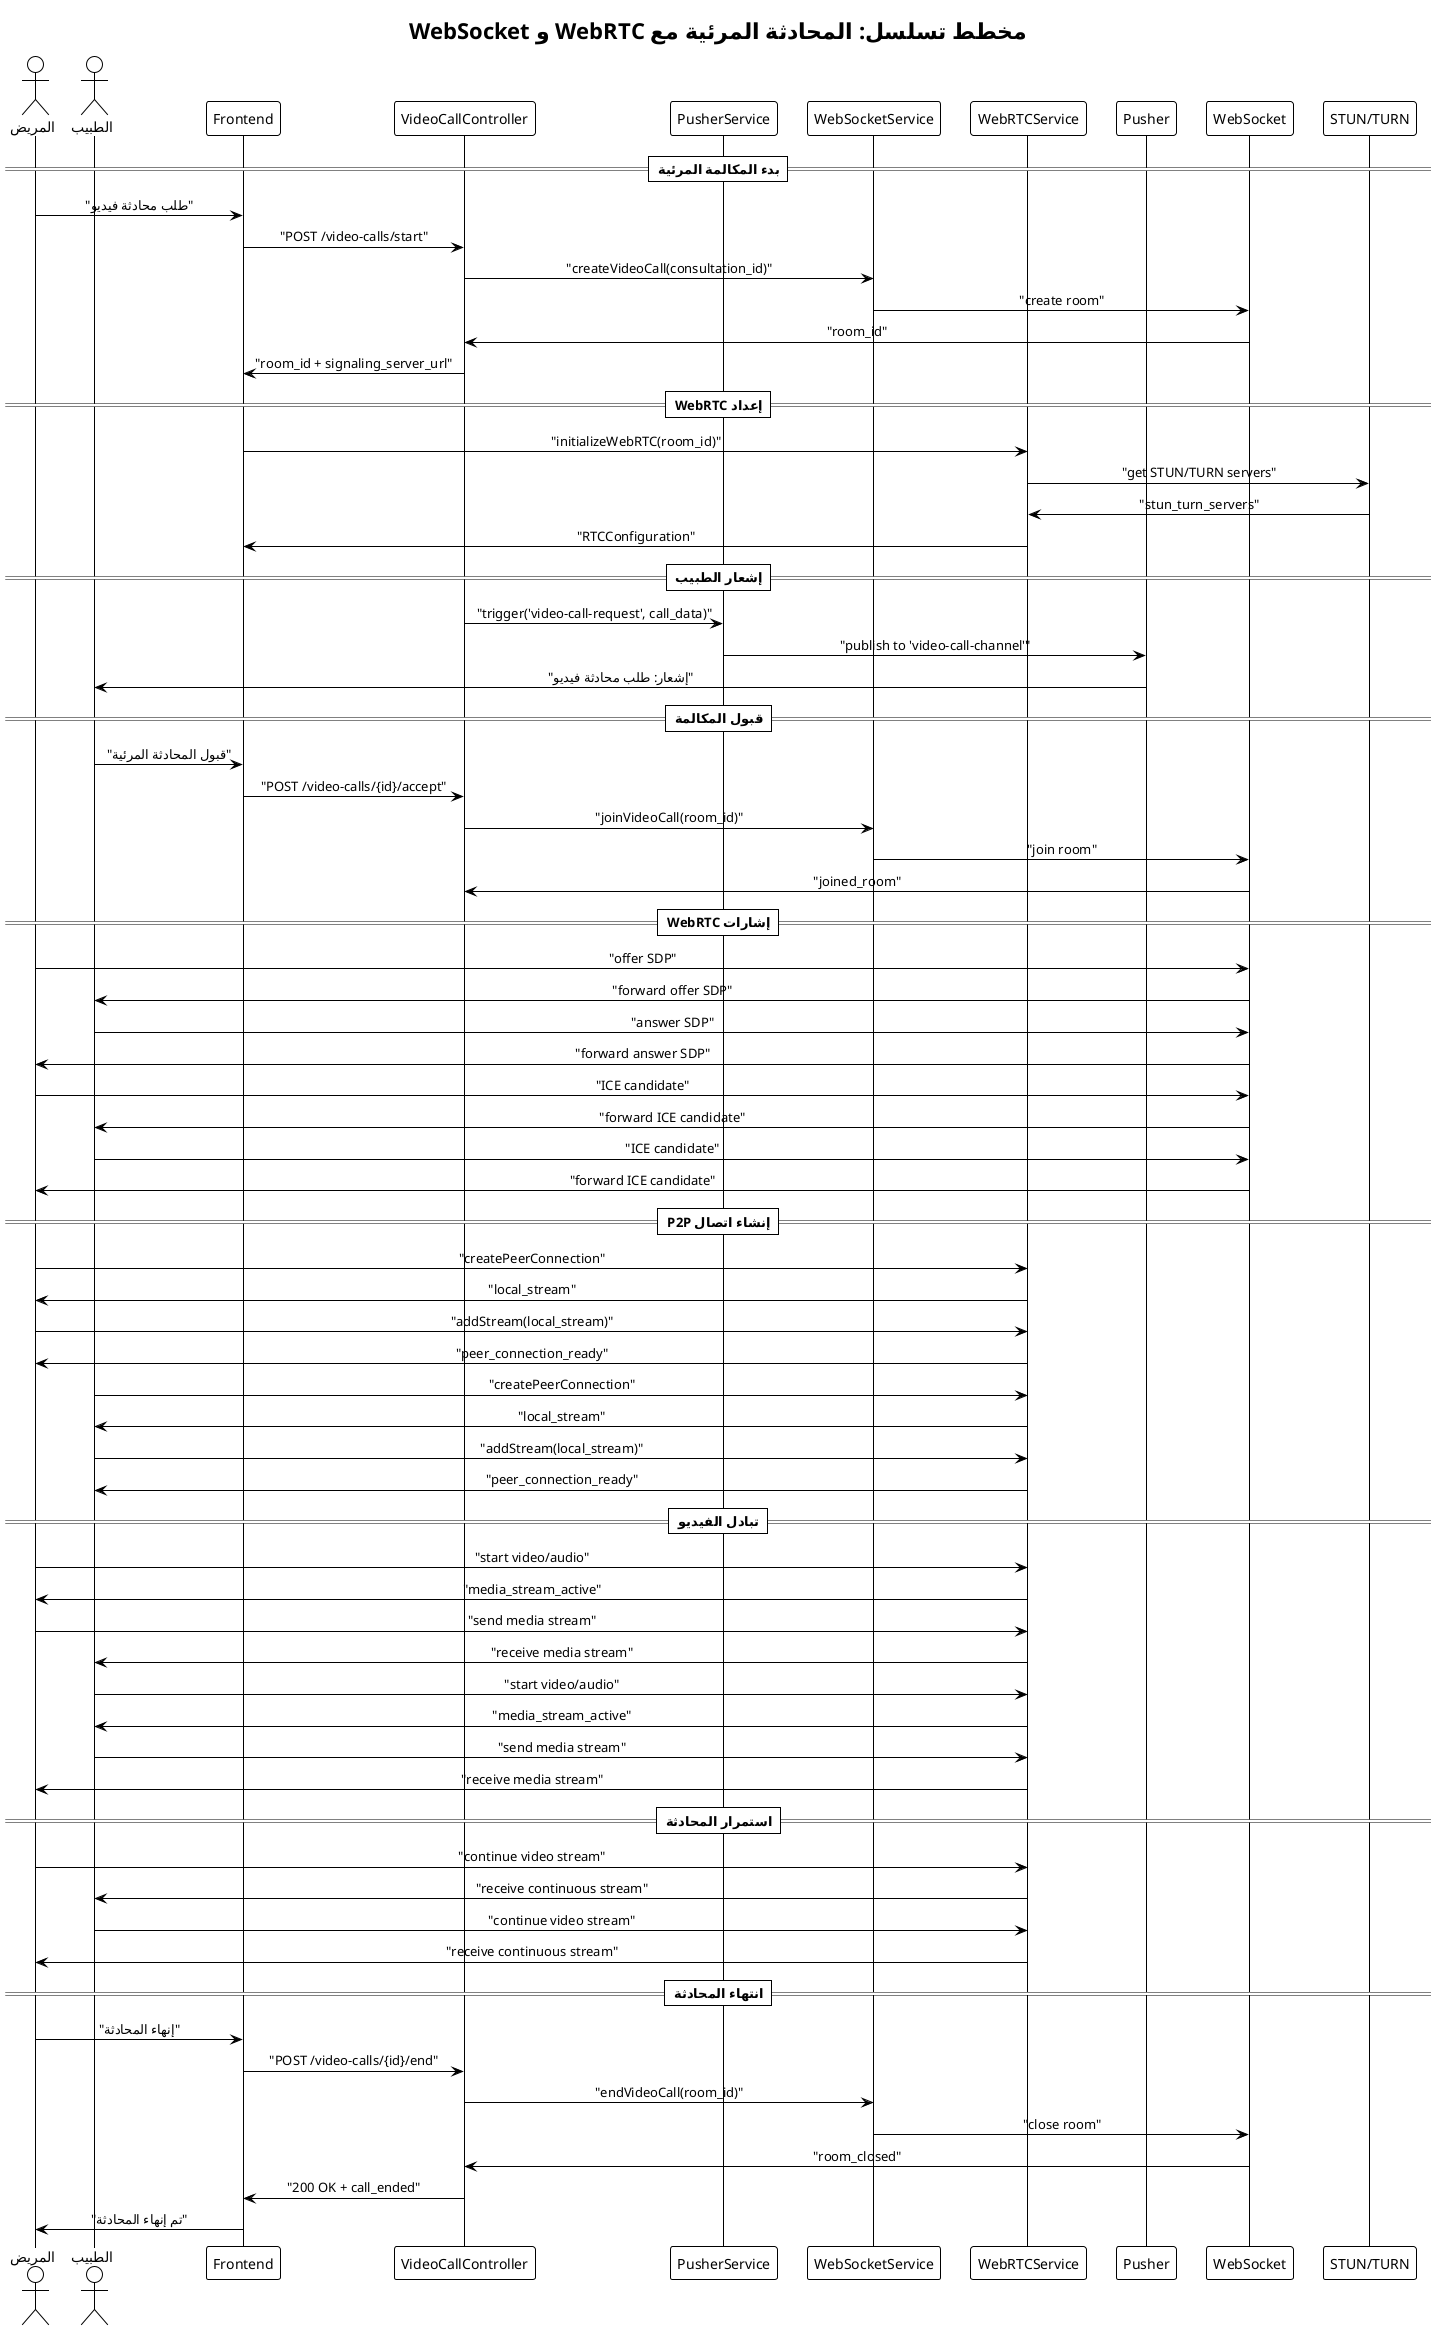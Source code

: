 @startuml "المحادثة المرئية مع WebRTC و WebSocket"
!theme plain
skinparam backgroundColor #FFFFFF
skinparam sequenceMessageAlign center
skinparam responseMessageBelowArrow true

title "مخطط تسلسل: المحادثة المرئية مع WebRTC و WebSocket"

actor "المريض" as Patient
actor "الطبيب" as Doctor
participant "Frontend" as Frontend
participant "VideoCallController" as VideoCtrl
participant "PusherService" as PusherService
participant "WebSocketService" as WebSocketService
participant "WebRTCService" as WebRTCService
participant "Pusher" as Pusher
participant "WebSocket" as WebSocket
participant "STUN/TURN" as STUNServer

== بدء المكالمة المرئية ==

Patient -> Frontend: "طلب محادثة فيديو"
Frontend -> VideoCtrl: "POST /video-calls/start"
VideoCtrl -> WebSocketService: "createVideoCall(consultation_id)"
WebSocketService -> WebSocket: "create room"
WebSocket -> VideoCtrl: "room_id"
VideoCtrl -> Frontend: "room_id + signaling_server_url"

== إعداد WebRTC ==

Frontend -> WebRTCService: "initializeWebRTC(room_id)"
WebRTCService -> STUNServer: "get STUN/TURN servers"
STUNServer -> WebRTCService: "stun_turn_servers"
WebRTCService -> Frontend: "RTCConfiguration"

== إشعار الطبيب ==

VideoCtrl -> PusherService: "trigger('video-call-request', call_data)"
PusherService -> Pusher: "publish to 'video-call-channel'"
Pusher -> Doctor: "إشعار: طلب محادثة فيديو"

== قبول المكالمة ==

Doctor -> Frontend: "قبول المحادثة المرئية"
Frontend -> VideoCtrl: "POST /video-calls/{id}/accept"
VideoCtrl -> WebSocketService: "joinVideoCall(room_id)"
WebSocketService -> WebSocket: "join room"
WebSocket -> VideoCtrl: "joined_room"

== إشارات WebRTC ==

Patient -> WebSocket: "offer SDP"
WebSocket -> Doctor: "forward offer SDP"
Doctor -> WebSocket: "answer SDP"
WebSocket -> Patient: "forward answer SDP"

Patient -> WebSocket: "ICE candidate"
WebSocket -> Doctor: "forward ICE candidate"
Doctor -> WebSocket: "ICE candidate"
WebSocket -> Patient: "forward ICE candidate"

== إنشاء اتصال P2P ==

Patient -> WebRTCService: "createPeerConnection"
WebRTCService -> Patient: "local_stream"
Patient -> WebRTCService: "addStream(local_stream)"
WebRTCService -> Patient: "peer_connection_ready"

Doctor -> WebRTCService: "createPeerConnection"
WebRTCService -> Doctor: "local_stream"
Doctor -> WebRTCService: "addStream(local_stream)"
WebRTCService -> Doctor: "peer_connection_ready"

== تبادل الفيديو ==

Patient -> WebRTCService: "start video/audio"
WebRTCService -> Patient: "media_stream_active"
Patient -> WebRTCService: "send media stream"
WebRTCService -> Doctor: "receive media stream"

Doctor -> WebRTCService: "start video/audio"
WebRTCService -> Doctor: "media_stream_active"
Doctor -> WebRTCService: "send media stream"
WebRTCService -> Patient: "receive media stream"

== استمرار المحادثة ==

Patient -> WebRTCService: "continue video stream"
WebRTCService -> Doctor: "receive continuous stream"

Doctor -> WebRTCService: "continue video stream"
WebRTCService -> Patient: "receive continuous stream"

== انتهاء المحادثة ==

Patient -> Frontend: "إنهاء المحادثة"
Frontend -> VideoCtrl: "POST /video-calls/{id}/end"
VideoCtrl -> WebSocketService: "endVideoCall(room_id)"
WebSocketService -> WebSocket: "close room"
WebSocket -> VideoCtrl: "room_closed"

VideoCtrl -> Frontend: "200 OK + call_ended"
Frontend -> Patient: "تم إنهاء المحادثة"

@enduml

